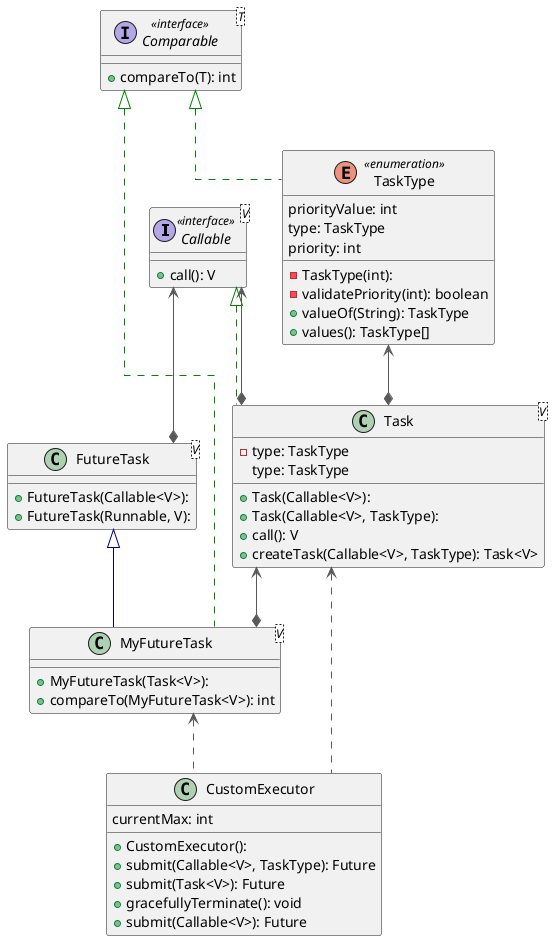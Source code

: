 @startuml

skinparam linetype ortho

interface Callable<V> << interface >> {
  + call(): V
}
interface Comparable<T> << interface >> {
  + compareTo(T): int
}
class CustomExecutor {
  + CustomExecutor():
  + submit(Callable<V>, TaskType): Future
  + submit(Task<V>): Future
  + gracefullyTerminate(): void
  + submit(Callable<V>): Future
   currentMax: int
}
class FutureTask<V> {
  + FutureTask(Callable<V>):
  + FutureTask(Runnable, V):
}
class MyFutureTask<V> {
  + MyFutureTask(Task<V>):
  + compareTo(MyFutureTask<V>): int
}
class Task<V> {
  + Task(Callable<V>):
  + Task(Callable<V>, TaskType):
  - type: TaskType
  + call(): V
  + createTask(Callable<V>, TaskType): Task<V>
   type: TaskType
}
enum TaskType << enumeration >> {
  - TaskType(int):
  - validatePriority(int): boolean
  + valueOf(String): TaskType
  + values(): TaskType[]
   priorityValue: int
   type: TaskType
   priority: int
}

MyFutureTask    <-[#595959,dashed]- CustomExecutor
Task            <-[#595959,dashed]- CustomExecutor
Callable        <-[#595959,plain]-* FutureTask
Comparable      ^-[#008200,dashed]- MyFutureTask
FutureTask      ^-[#000082,plain]-  MyFutureTask
Task            <-[#595959,plain]-* MyFutureTask
Callable        ^-[#008200,dashed]- Task
Callable        <-[#595959,plain]-* Task
TaskType        <-[#595959,plain]-* Task
Comparable      ^-[#008200,dashed]- TaskType



@enduml
